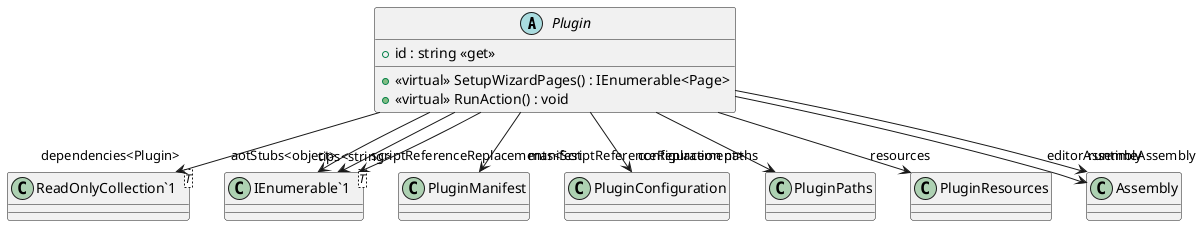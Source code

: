 @startuml
abstract class Plugin {
    + id : string <<get>>
    + <<virtual>> SetupWizardPages() : IEnumerable<Page>
    + <<virtual>> RunAction() : void
}
class "ReadOnlyCollection`1"<T> {
}
class "IEnumerable`1"<T> {
}
Plugin --> "dependencies<Plugin>" "ReadOnlyCollection`1"
Plugin --> "manifest" PluginManifest
Plugin --> "configuration" PluginConfiguration
Plugin --> "paths" PluginPaths
Plugin --> "resources" PluginResources
Plugin --> "scriptReferenceReplacements<ScriptReferenceReplacement>" "IEnumerable`1"
Plugin --> "aotStubs<object>" "IEnumerable`1"
Plugin --> "tips<string>" "IEnumerable`1"
Plugin --> "editorAssembly" Assembly
Plugin --> "runtimeAssembly" Assembly
@enduml
